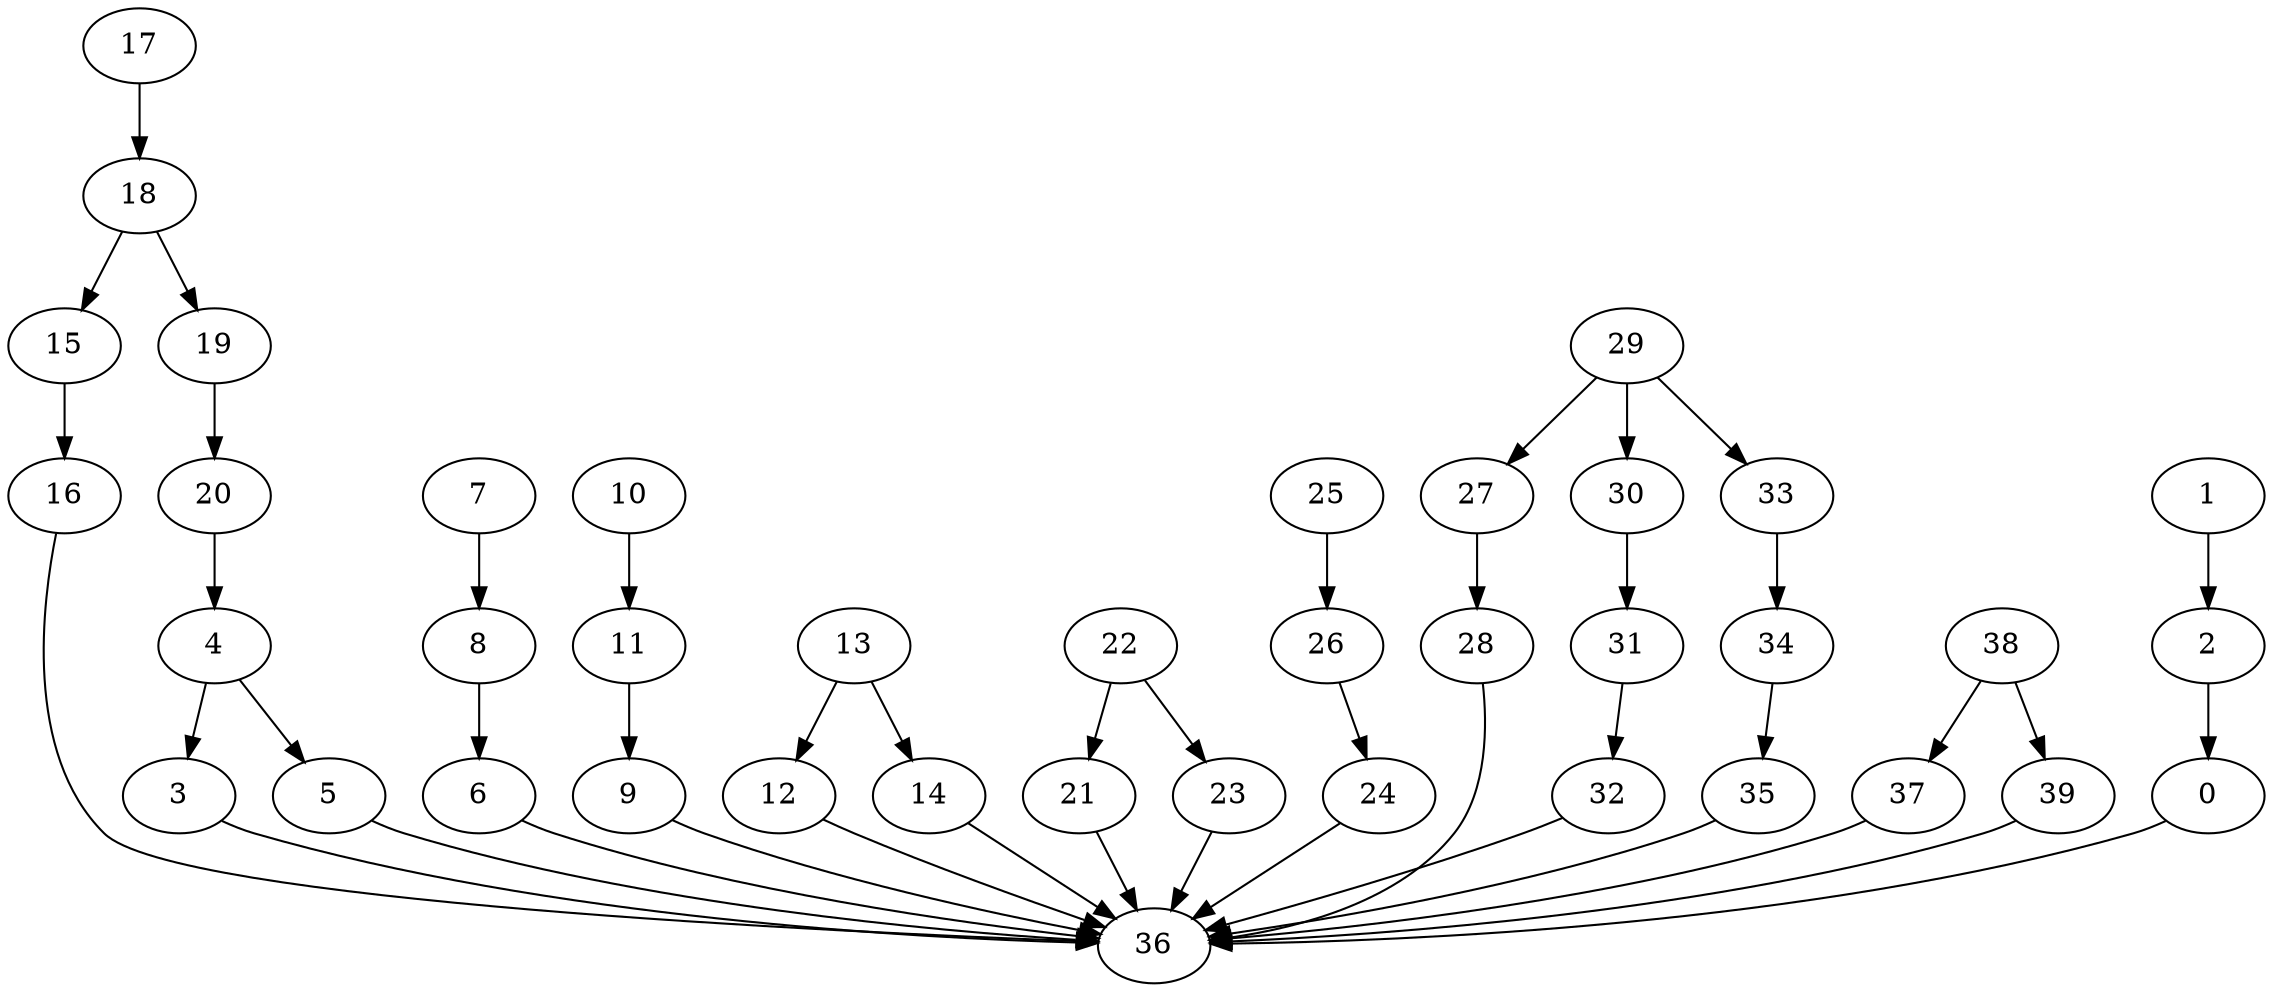 strict digraph  {
0 [exec=169];
1 [exec=131];
2 [exec=147];
3 [exec=56];
4 [exec=95];
5 [exec=133];
6 [exec=65];
7 [exec=197];
8 [exec=62];
9 [exec=158];
10 [exec=58];
11 [exec=64];
12 [exec=71];
13 [exec=79];
14 [exec=67];
15 [exec=115];
16 [exec=82];
17 [exec=90];
18 [exec=97];
19 [exec=183];
20 [exec=50];
21 [exec=59];
22 [exec=51];
23 [exec=138];
24 [exec=82];
25 [exec=182];
26 [exec=199];
27 [exec=137];
28 [exec=116];
29 [exec=117];
30 [exec=157];
31 [exec=54];
32 [exec=192];
33 [exec=85];
34 [exec=64];
35 [exec=114];
36 [exec=58];
37 [exec=163];
38 [exec=68];
39 [exec=114];
0 -> 36  [comm=8];
1 -> 2  [comm=16];
2 -> 0  [comm=14];
3 -> 36  [comm=16];
4 -> 5  [comm=14];
4 -> 3  [comm=5];
5 -> 36  [comm=18];
6 -> 36  [comm=8];
7 -> 8  [comm=8];
8 -> 6  [comm=14];
9 -> 36  [comm=11];
10 -> 11  [comm=5];
11 -> 9  [comm=19];
12 -> 36  [comm=6];
13 -> 14  [comm=18];
13 -> 12  [comm=20];
14 -> 36  [comm=19];
15 -> 16  [comm=11];
16 -> 36  [comm=7];
17 -> 18  [comm=5];
18 -> 19  [comm=14];
18 -> 15  [comm=5];
19 -> 20  [comm=16];
20 -> 4  [comm=14];
21 -> 36  [comm=7];
22 -> 23  [comm=12];
22 -> 21  [comm=20];
23 -> 36  [comm=11];
24 -> 36  [comm=8];
25 -> 26  [comm=16];
26 -> 24  [comm=17];
27 -> 28  [comm=19];
28 -> 36  [comm=9];
29 -> 30  [comm=16];
29 -> 27  [comm=17];
29 -> 33  [comm=8];
30 -> 31  [comm=13];
31 -> 32  [comm=8];
32 -> 36  [comm=8];
33 -> 34  [comm=7];
34 -> 35  [comm=15];
35 -> 36  [comm=17];
37 -> 36  [comm=11];
38 -> 39  [comm=8];
38 -> 37  [comm=5];
39 -> 36  [comm=20];
}
